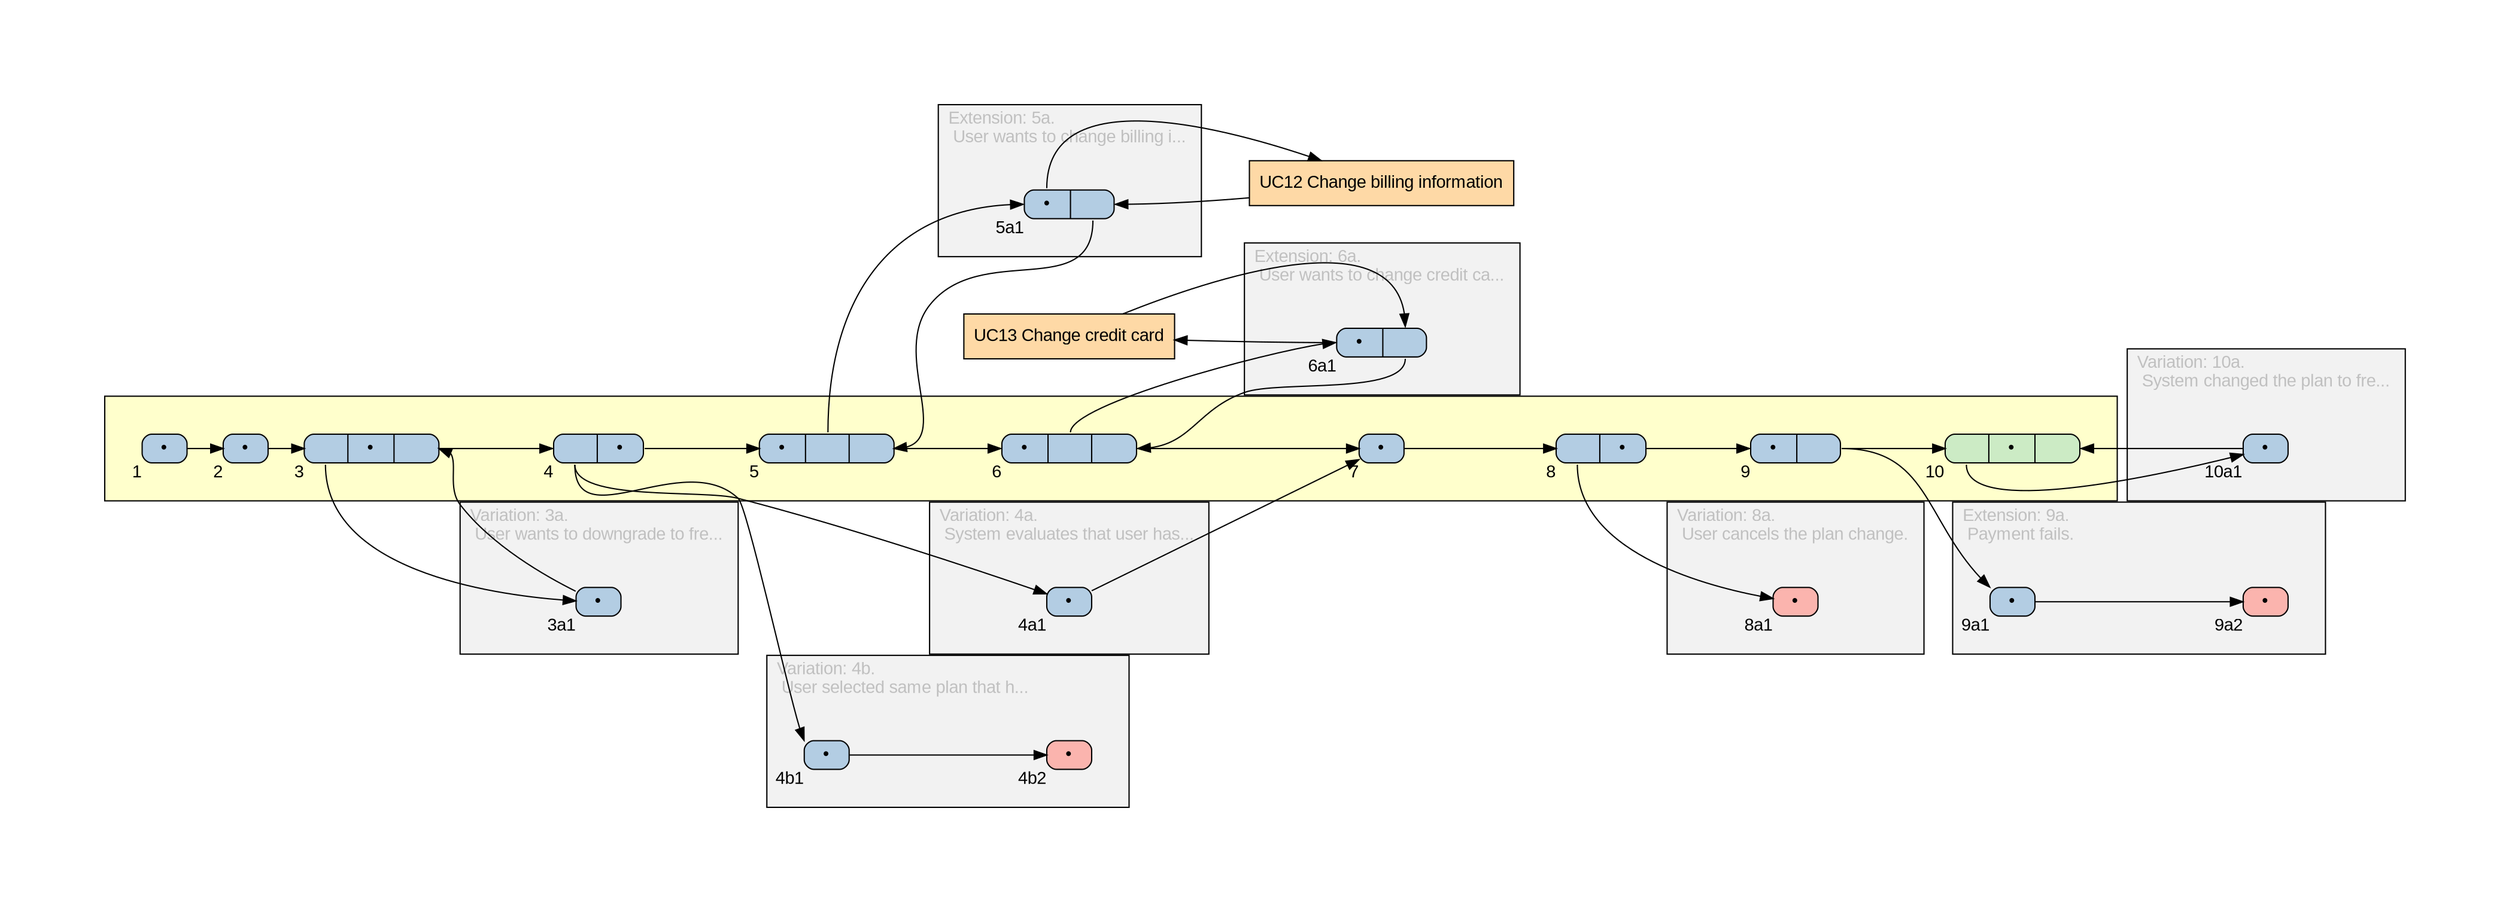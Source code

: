 digraph mygraph {
	rankdir="LR"
	fontcolor="gray"
	fontname="Arial"
	margin="1"
	dpi="62"
	node [
		shape="Mrecord",
		style="filled",
		label="",
		fontname="Arial",
		width="0.5",
		height="0.1",
		fillcolor="#b3cde3"
	]
	edge [
		fontname="Arial"
	]
	ranksep="0.4"
	nodesep="0.2"
	 labeljust="l"
	subgraph cluster_UC9_ {
		bgcolor="#ffffcc"
		label=""
		margin="30"
		"UC91" [xlabel="1", label="{<JMP>&bull;}", tooltip="User initiates change of the plan.", width="0.5"]
		"UC92" [xlabel="2", label="{<JMP>&bull;}", tooltip="System presents information about current plan and available plans.", width="0.5"]
		"UC93" [xlabel="3", label="{<VAR>|<JMP>&bull;|<OUT>}", tooltip="User selects upgrade to paid plan. #(mark:wants_paid_plan)", width="1.5"]
		"UC94" [xlabel="4", label="{<VAR>|<JMP>&bull;}", tooltip="System evaluates that user has free plan associated 
		  and wants to upgrade to paid plan.", width="1.0"]
		"UC95" [xlabel="5", label="{<JMP>&bull;|<EXT>|<OUT>}", tooltip="System checks that it has billing information of the user.", width="1.5"]
		"UC96" [xlabel="6", label="{<JMP>&bull;|<EXT>|<OUT>}", tooltip="System checks that it has credit card of the user.", width="1.5"]
		"UC97" [xlabel="7", label="{<JMP>&bull;}", tooltip="System presents review of the plan change
		  and presents terms and conditions.", width="0.5"]
		"UC98" [xlabel="8", label="{<VAR>|<JMP>&bull;}", tooltip="User confirms the plan change.", width="1.0"]
		"UC99" [xlabel="9", label="{<JMP>&bull;|<EXT>}", tooltip="System computes first payment according to days left to the
		  end of the current month and substracts it from the credit
		  card.", width="1.0"]
		"UC910" [xlabel="10", fillcolor="#ccebc5", label="{<VAR>|<JMP>&bull;|<OUT>}", tooltip="System changed the plan to the paid one. #(unmark:free_plan) 
		   #(delete:free_plan)", width="1.5"]
	}
	subgraph cluster_UC9_5a {
		label="Extension: 5a.\l User wants to change billing i... "
		bgcolor="#f2f2f2"
		fontcolor="gray"
		margin="30"
		"UC95a1" [xlabel="5a1", label="{<JMP>&bull;|<EXT>}", tooltip="User provides billing information. #(include:UC12)", width="1.0"]
	}
	subgraph cluster_UC9_8a {
		label="Variation: 8a.\l User cancels the plan change. "
		bgcolor="#f2f2f2"
		fontcolor="gray"
		margin="30"
		"UC98a1" [xlabel="8a1", fillcolor="#fbb4ae", label="{<JMP>&bull;}", tooltip="Use case aborts. #(abort)", width="0.5"]
	}
	subgraph cluster_UC9_9a {
		label="Extension: 9a.\l Payment fails. "
		bgcolor="#f2f2f2"
		fontcolor="gray"
		margin="30"
		"UC99a1" [xlabel="9a1", label="{<JMP>&bull;}", tooltip="System shows message to user that the payment failed.", width="0.5"]
		"UC99a2" [xlabel="9a2", fillcolor="#fbb4ae", label="{<JMP>&bull;}", tooltip="Use case aborts. #(abort)", width="0.5"]
	}
	subgraph cluster_UC9_4a {
		label="Variation: 4a.\l System evaluates that user has... "
		bgcolor="#f2f2f2"
		fontcolor="gray"
		margin="30"
		"UC94a1" [xlabel="4a1", label="{<JMP>&bull;}", tooltip="System skips billing information and credit card selection.
		    #(guard:!free_plan & !wants_paid_plan) #(goto:7)", width="0.5"]
	}
	subgraph cluster_UC9_4b {
		label="Variation: 4b.\l User selected same plan that h... "
		bgcolor="#f2f2f2"
		fontcolor="gray"
		margin="30"
		"UC94b1" [xlabel="4b1", label="{<JMP>&bull;}", tooltip="System informs user that he has the selected plan
		    already associated. 
		    #(guard:free_plan & !wants_paid_plan | !free_plan & wants_paid_plan)", width="0.5"]
		"UC94b2" [xlabel="4b2", fillcolor="#fbb4ae", label="{<JMP>&bull;}", tooltip="Use case aborts. #(abort)", width="0.5"]
	}
	subgraph cluster_UC9_3a {
		label="Variation: 3a.\l User wants to downgrade to fre... "
		bgcolor="#f2f2f2"
		fontcolor="gray"
		margin="30"
		"UC93a1" [xlabel="3a1", label="{<JMP>&bull;}", tooltip="User selects downgrade to free plan. 
		    #(guard:!free_plan) #(unmark:wants_paid_plan)", width="0.5"]
	}
	subgraph cluster_UC9_10a {
		label="Variation: 10a.\l System changed the plan to fre... "
		bgcolor="#f2f2f2"
		fontcolor="gray"
		margin="30"
		"UC910a1" [xlabel="10a1", label="{<JMP>&bull;}", tooltip="Use case finishes. #(guard:!wants_paid_plan) 
		     #(mark:free_plan) #(emit:free_plan)", width="0.5"]
	}
	subgraph cluster_UC9_6a {
		label="Extension: 6a.\l User wants to change credit ca... "
		bgcolor="#f2f2f2"
		fontcolor="gray"
		margin="30"
		"UC96a1" [xlabel="6a1", label="{<JMP>&bull;|<EXT>}", tooltip="User provides credit card information. #(include:UC13)", width="1.0"]
	}
	"UC12" [fillcolor="#fed9a6", shape="box", height="0.5", label="UC12 Change billing information", URL="../UC12/UC12.html", target="_top"]
	"UC13" [fillcolor="#fed9a6", shape="box", height="0.5", label="UC13 Change credit card", URL="../UC13/UC13.html", target="_top"]
	"UC95a1":"JMP" -> "UC12" [URL="#UC9_5a1"]
	"UC12" -> "UC95a1":"EXT" 
	"UC96a1":"JMP" -> "UC13" [URL="#UC9_6a1"]
	"UC13" -> "UC96a1":"EXT" 
	"UC91":"JMP" -> "UC92":"JMP" [URL="#UC9_1"]
	"UC92":"JMP" -> "UC93":"VAR" [URL="#UC9_2"]
	"UC93":"OUT" -> "UC94":"VAR" [URL="#UC9_3"]
	"UC94":"JMP" -> "UC95":"JMP" [URL="#UC9_4"]
	"UC95":"OUT" -> "UC96":"JMP" [URL="#UC9_5"]
	"UC96":"OUT" -> "UC97":"JMP" [URL="#UC9_6"]
	"UC97":"JMP" -> "UC98":"VAR" [URL="#UC9_7"]
	"UC98":"JMP" -> "UC99":"JMP" [URL="#UC9_8"]
	"UC99":"EXT" -> "UC910":"VAR" [URL="#UC9_9"]
	"UC95":"EXT" -> "UC95a1":"JMP" [URL="#UC9_5"]
	"UC95a1":"EXT" -> "UC95":"OUT" [URL="#UC9_5a1"]
	"UC98":"VAR" -> "UC98a1":"JMP" [URL="#UC9_8"]
	"UC99":"EXT" -> "UC99a1":"JMP" [URL="#UC9_9"]
	"UC99a1":"JMP" -> "UC99a2":"JMP" [URL="#UC9_9a1"]
	"UC94":"VAR" -> "UC94a1":"JMP" [URL="#UC9_4"]
	"UC94a1":"JMP" -> "UC97":"JMP" [URL="#UC9_4a1"]
	"UC94":"VAR" -> "UC94b1":"JMP" [URL="#UC9_4"]
	"UC94b1":"JMP" -> "UC94b2":"JMP" [URL="#UC9_4b1"]
	"UC93":"VAR" -> "UC93a1":"JMP" [URL="#UC9_3"]
	"UC93a1":"JMP" -> "UC93":"OUT" [URL="#UC9_3a1"]
	"UC910":"VAR" -> "UC910a1":"JMP" [URL="#UC9_10"]
	"UC910a1":"JMP" -> "UC910":"OUT" [URL="#UC9_10a1"]
	"UC96":"EXT" -> "UC96a1":"JMP" [URL="#UC9_6"]
	"UC96a1":"EXT" -> "UC96":"OUT" [URL="#UC9_6a1"]
}
